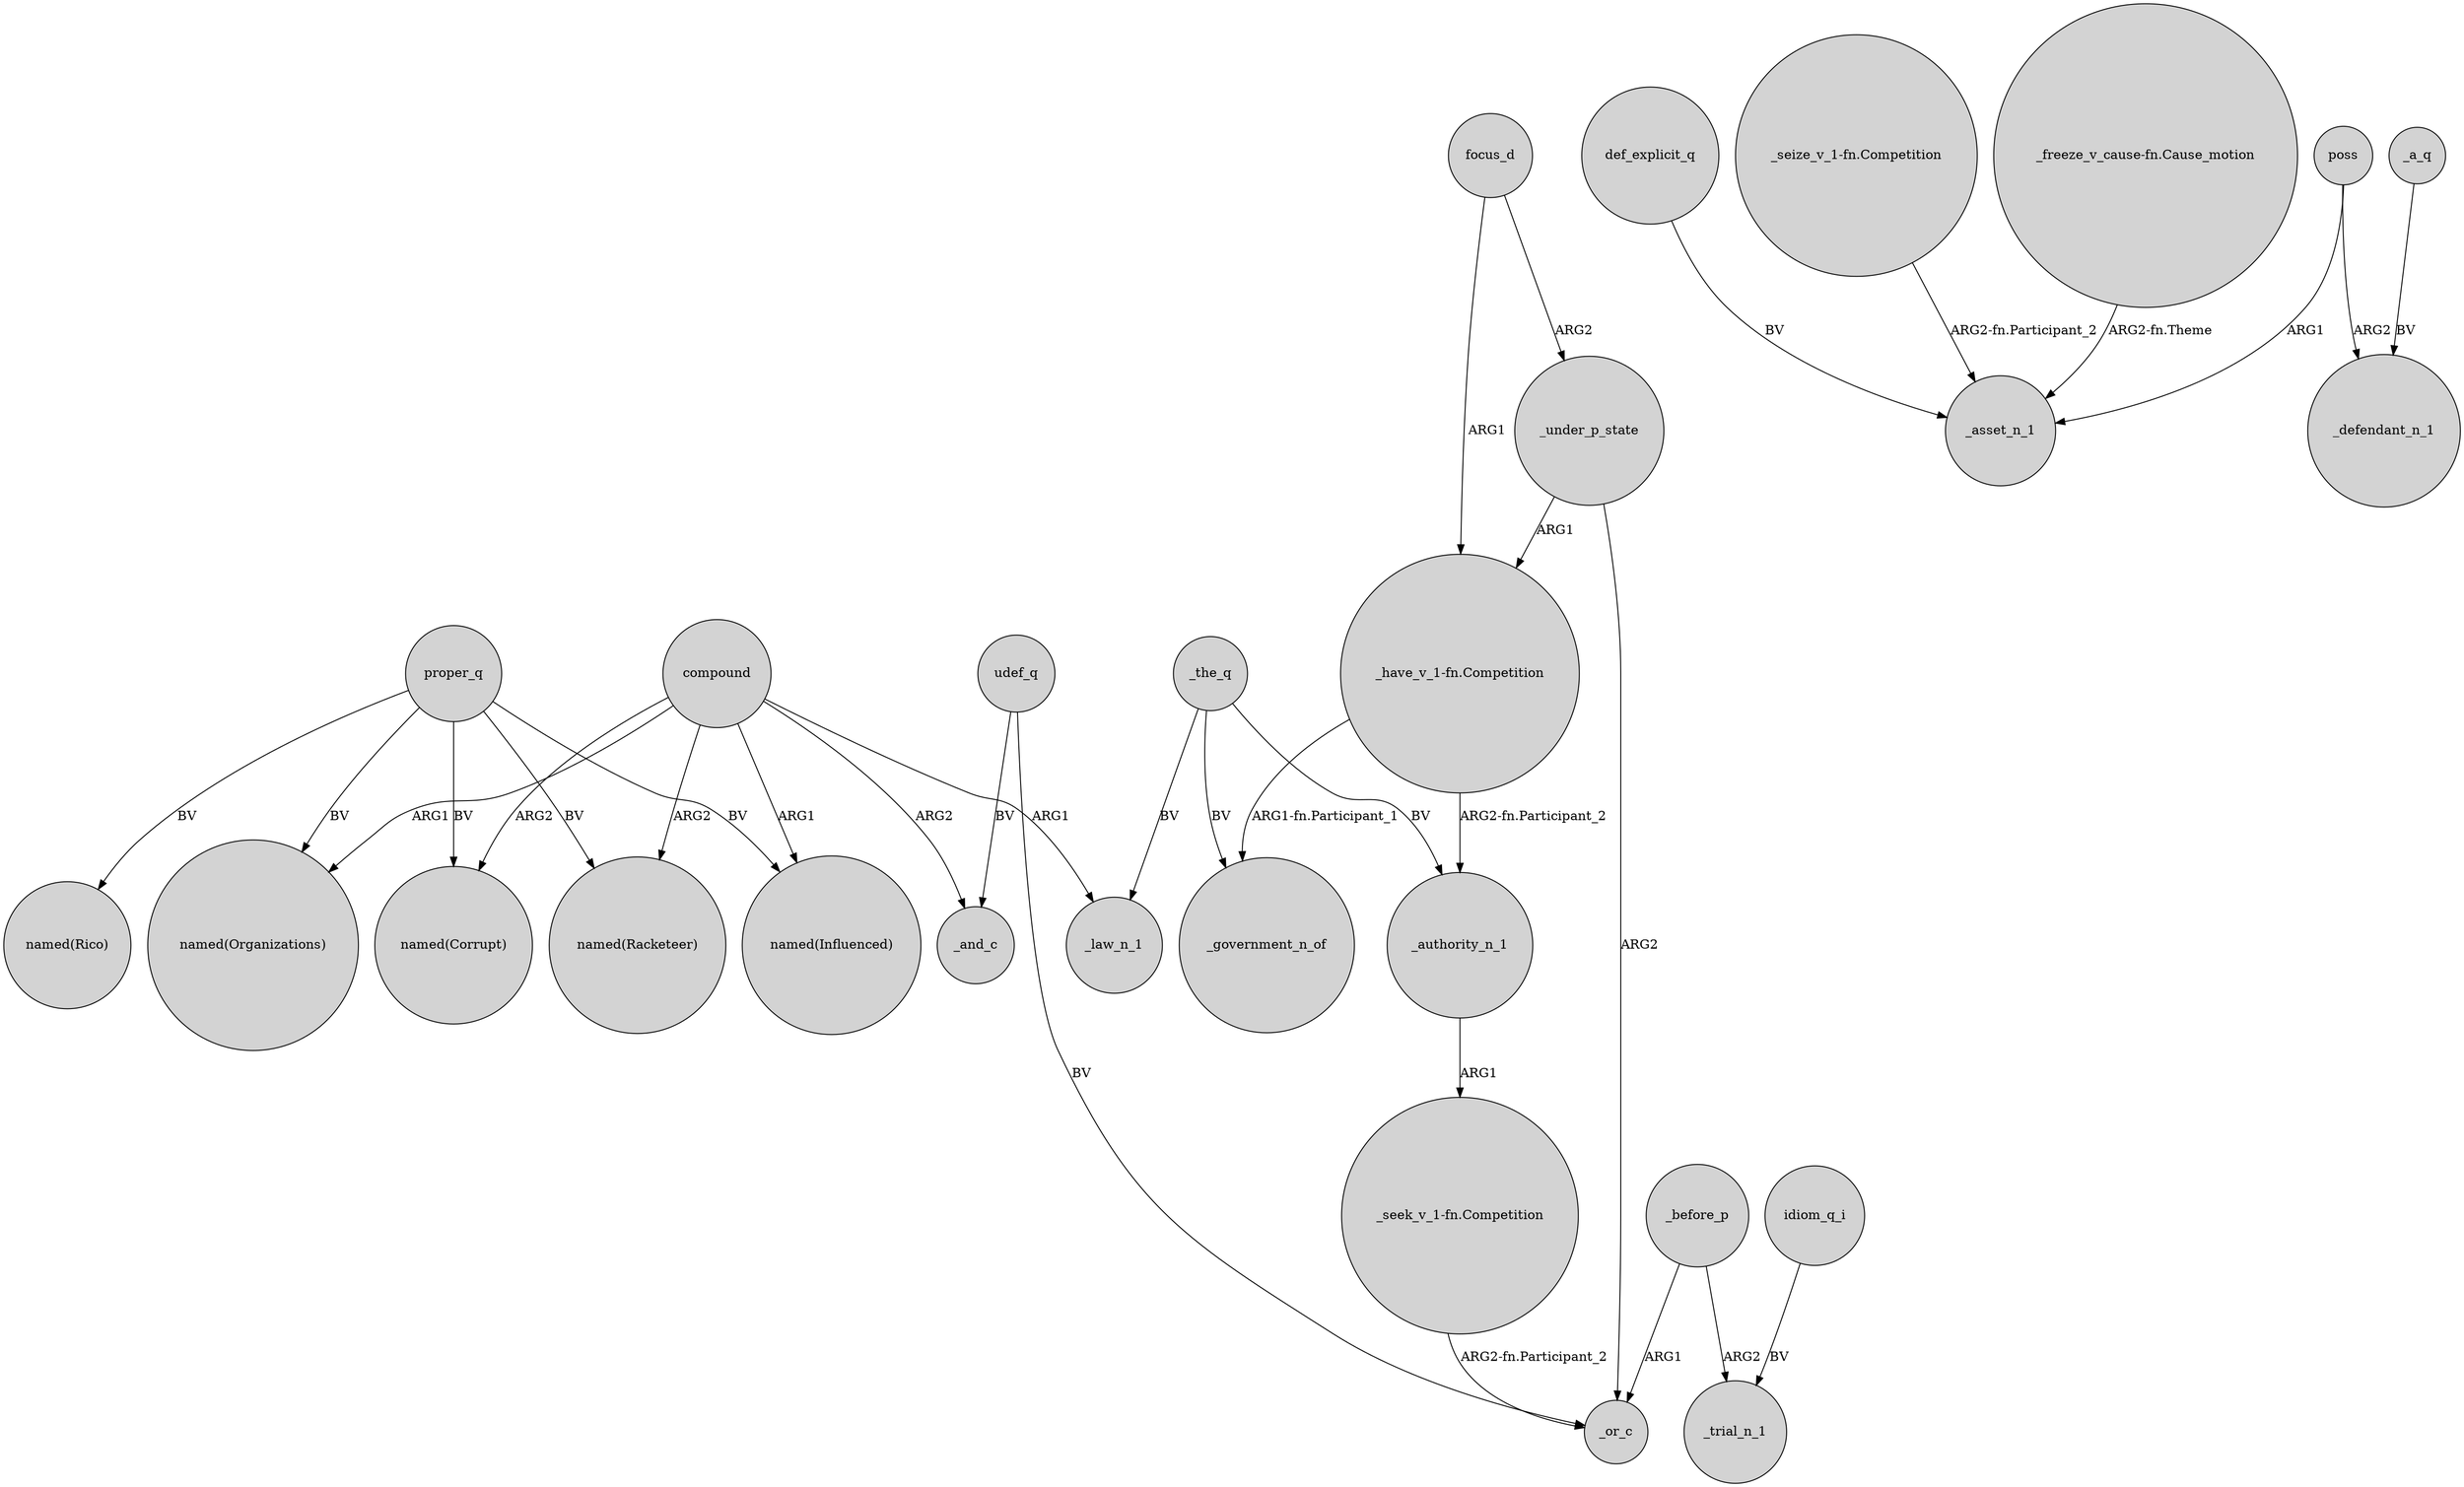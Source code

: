 digraph {
	node [shape=circle style=filled]
	proper_q -> "named(Influenced)" [label=BV]
	def_explicit_q -> _asset_n_1 [label=BV]
	poss -> _defendant_n_1 [label=ARG2]
	proper_q -> "named(Organizations)" [label=BV]
	_before_p -> _trial_n_1 [label=ARG2]
	focus_d -> "_have_v_1-fn.Competition" [label=ARG1]
	udef_q -> _and_c [label=BV]
	_authority_n_1 -> "_seek_v_1-fn.Competition" [label=ARG1]
	compound -> "named(Corrupt)" [label=ARG2]
	compound -> _and_c [label=ARG2]
	_the_q -> _law_n_1 [label=BV]
	"_have_v_1-fn.Competition" -> _government_n_of [label="ARG1-fn.Participant_1"]
	_a_q -> _defendant_n_1 [label=BV]
	udef_q -> _or_c [label=BV]
	"_have_v_1-fn.Competition" -> _authority_n_1 [label="ARG2-fn.Participant_2"]
	poss -> _asset_n_1 [label=ARG1]
	"_seize_v_1-fn.Competition" -> _asset_n_1 [label="ARG2-fn.Participant_2"]
	idiom_q_i -> _trial_n_1 [label=BV]
	proper_q -> "named(Corrupt)" [label=BV]
	_before_p -> _or_c [label=ARG1]
	proper_q -> "named(Racketeer)" [label=BV]
	_under_p_state -> "_have_v_1-fn.Competition" [label=ARG1]
	_the_q -> _government_n_of [label=BV]
	focus_d -> _under_p_state [label=ARG2]
	_the_q -> _authority_n_1 [label=BV]
	compound -> _law_n_1 [label=ARG1]
	compound -> "named(Influenced)" [label=ARG1]
	_under_p_state -> _or_c [label=ARG2]
	"_freeze_v_cause-fn.Cause_motion" -> _asset_n_1 [label="ARG2-fn.Theme"]
	"_seek_v_1-fn.Competition" -> _or_c [label="ARG2-fn.Participant_2"]
	proper_q -> "named(Rico)" [label=BV]
	compound -> "named(Racketeer)" [label=ARG2]
	compound -> "named(Organizations)" [label=ARG1]
}
